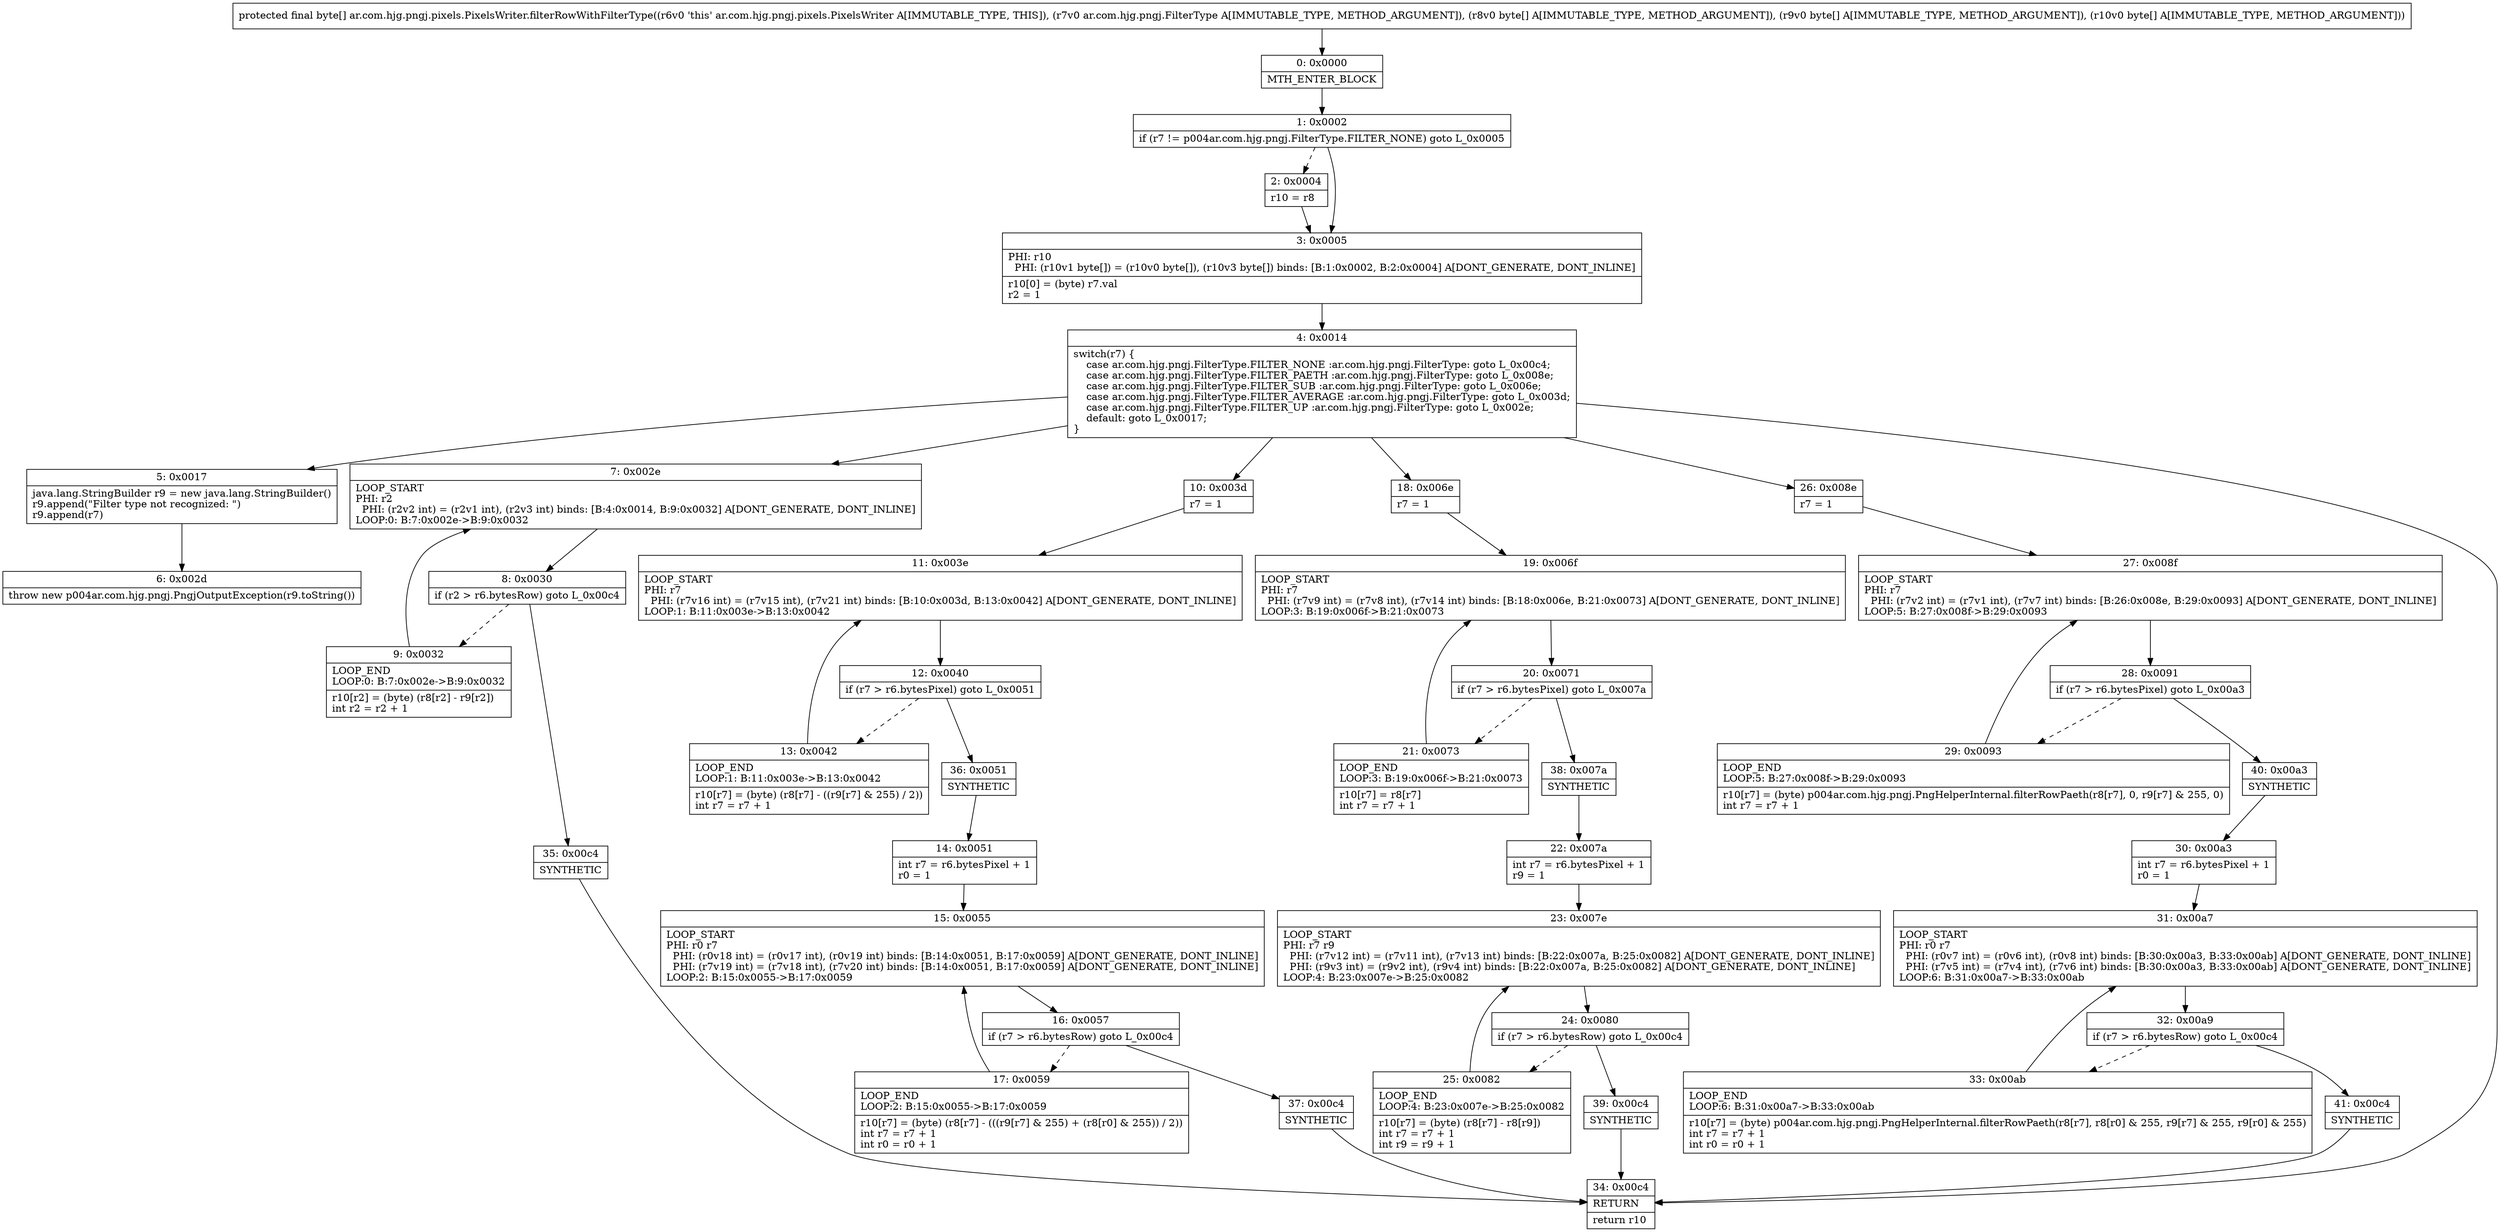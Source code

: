 digraph "CFG forar.com.hjg.pngj.pixels.PixelsWriter.filterRowWithFilterType(Lar\/com\/hjg\/pngj\/FilterType;[B[B[B)[B" {
Node_0 [shape=record,label="{0\:\ 0x0000|MTH_ENTER_BLOCK\l}"];
Node_1 [shape=record,label="{1\:\ 0x0002|if (r7 != p004ar.com.hjg.pngj.FilterType.FILTER_NONE) goto L_0x0005\l}"];
Node_2 [shape=record,label="{2\:\ 0x0004|r10 = r8\l}"];
Node_3 [shape=record,label="{3\:\ 0x0005|PHI: r10 \l  PHI: (r10v1 byte[]) = (r10v0 byte[]), (r10v3 byte[]) binds: [B:1:0x0002, B:2:0x0004] A[DONT_GENERATE, DONT_INLINE]\l|r10[0] = (byte) r7.val\lr2 = 1\l}"];
Node_4 [shape=record,label="{4\:\ 0x0014|switch(r7) \{\l    case ar.com.hjg.pngj.FilterType.FILTER_NONE :ar.com.hjg.pngj.FilterType: goto L_0x00c4;\l    case ar.com.hjg.pngj.FilterType.FILTER_PAETH :ar.com.hjg.pngj.FilterType: goto L_0x008e;\l    case ar.com.hjg.pngj.FilterType.FILTER_SUB :ar.com.hjg.pngj.FilterType: goto L_0x006e;\l    case ar.com.hjg.pngj.FilterType.FILTER_AVERAGE :ar.com.hjg.pngj.FilterType: goto L_0x003d;\l    case ar.com.hjg.pngj.FilterType.FILTER_UP :ar.com.hjg.pngj.FilterType: goto L_0x002e;\l    default: goto L_0x0017;\l\}\l}"];
Node_5 [shape=record,label="{5\:\ 0x0017|java.lang.StringBuilder r9 = new java.lang.StringBuilder()\lr9.append(\"Filter type not recognized: \")\lr9.append(r7)\l}"];
Node_6 [shape=record,label="{6\:\ 0x002d|throw new p004ar.com.hjg.pngj.PngjOutputException(r9.toString())\l}"];
Node_7 [shape=record,label="{7\:\ 0x002e|LOOP_START\lPHI: r2 \l  PHI: (r2v2 int) = (r2v1 int), (r2v3 int) binds: [B:4:0x0014, B:9:0x0032] A[DONT_GENERATE, DONT_INLINE]\lLOOP:0: B:7:0x002e\-\>B:9:0x0032\l}"];
Node_8 [shape=record,label="{8\:\ 0x0030|if (r2 \> r6.bytesRow) goto L_0x00c4\l}"];
Node_9 [shape=record,label="{9\:\ 0x0032|LOOP_END\lLOOP:0: B:7:0x002e\-\>B:9:0x0032\l|r10[r2] = (byte) (r8[r2] \- r9[r2])\lint r2 = r2 + 1\l}"];
Node_10 [shape=record,label="{10\:\ 0x003d|r7 = 1\l}"];
Node_11 [shape=record,label="{11\:\ 0x003e|LOOP_START\lPHI: r7 \l  PHI: (r7v16 int) = (r7v15 int), (r7v21 int) binds: [B:10:0x003d, B:13:0x0042] A[DONT_GENERATE, DONT_INLINE]\lLOOP:1: B:11:0x003e\-\>B:13:0x0042\l}"];
Node_12 [shape=record,label="{12\:\ 0x0040|if (r7 \> r6.bytesPixel) goto L_0x0051\l}"];
Node_13 [shape=record,label="{13\:\ 0x0042|LOOP_END\lLOOP:1: B:11:0x003e\-\>B:13:0x0042\l|r10[r7] = (byte) (r8[r7] \- ((r9[r7] & 255) \/ 2))\lint r7 = r7 + 1\l}"];
Node_14 [shape=record,label="{14\:\ 0x0051|int r7 = r6.bytesPixel + 1\lr0 = 1\l}"];
Node_15 [shape=record,label="{15\:\ 0x0055|LOOP_START\lPHI: r0 r7 \l  PHI: (r0v18 int) = (r0v17 int), (r0v19 int) binds: [B:14:0x0051, B:17:0x0059] A[DONT_GENERATE, DONT_INLINE]\l  PHI: (r7v19 int) = (r7v18 int), (r7v20 int) binds: [B:14:0x0051, B:17:0x0059] A[DONT_GENERATE, DONT_INLINE]\lLOOP:2: B:15:0x0055\-\>B:17:0x0059\l}"];
Node_16 [shape=record,label="{16\:\ 0x0057|if (r7 \> r6.bytesRow) goto L_0x00c4\l}"];
Node_17 [shape=record,label="{17\:\ 0x0059|LOOP_END\lLOOP:2: B:15:0x0055\-\>B:17:0x0059\l|r10[r7] = (byte) (r8[r7] \- (((r9[r7] & 255) + (r8[r0] & 255)) \/ 2))\lint r7 = r7 + 1\lint r0 = r0 + 1\l}"];
Node_18 [shape=record,label="{18\:\ 0x006e|r7 = 1\l}"];
Node_19 [shape=record,label="{19\:\ 0x006f|LOOP_START\lPHI: r7 \l  PHI: (r7v9 int) = (r7v8 int), (r7v14 int) binds: [B:18:0x006e, B:21:0x0073] A[DONT_GENERATE, DONT_INLINE]\lLOOP:3: B:19:0x006f\-\>B:21:0x0073\l}"];
Node_20 [shape=record,label="{20\:\ 0x0071|if (r7 \> r6.bytesPixel) goto L_0x007a\l}"];
Node_21 [shape=record,label="{21\:\ 0x0073|LOOP_END\lLOOP:3: B:19:0x006f\-\>B:21:0x0073\l|r10[r7] = r8[r7]\lint r7 = r7 + 1\l}"];
Node_22 [shape=record,label="{22\:\ 0x007a|int r7 = r6.bytesPixel + 1\lr9 = 1\l}"];
Node_23 [shape=record,label="{23\:\ 0x007e|LOOP_START\lPHI: r7 r9 \l  PHI: (r7v12 int) = (r7v11 int), (r7v13 int) binds: [B:22:0x007a, B:25:0x0082] A[DONT_GENERATE, DONT_INLINE]\l  PHI: (r9v3 int) = (r9v2 int), (r9v4 int) binds: [B:22:0x007a, B:25:0x0082] A[DONT_GENERATE, DONT_INLINE]\lLOOP:4: B:23:0x007e\-\>B:25:0x0082\l}"];
Node_24 [shape=record,label="{24\:\ 0x0080|if (r7 \> r6.bytesRow) goto L_0x00c4\l}"];
Node_25 [shape=record,label="{25\:\ 0x0082|LOOP_END\lLOOP:4: B:23:0x007e\-\>B:25:0x0082\l|r10[r7] = (byte) (r8[r7] \- r8[r9])\lint r7 = r7 + 1\lint r9 = r9 + 1\l}"];
Node_26 [shape=record,label="{26\:\ 0x008e|r7 = 1\l}"];
Node_27 [shape=record,label="{27\:\ 0x008f|LOOP_START\lPHI: r7 \l  PHI: (r7v2 int) = (r7v1 int), (r7v7 int) binds: [B:26:0x008e, B:29:0x0093] A[DONT_GENERATE, DONT_INLINE]\lLOOP:5: B:27:0x008f\-\>B:29:0x0093\l}"];
Node_28 [shape=record,label="{28\:\ 0x0091|if (r7 \> r6.bytesPixel) goto L_0x00a3\l}"];
Node_29 [shape=record,label="{29\:\ 0x0093|LOOP_END\lLOOP:5: B:27:0x008f\-\>B:29:0x0093\l|r10[r7] = (byte) p004ar.com.hjg.pngj.PngHelperInternal.filterRowPaeth(r8[r7], 0, r9[r7] & 255, 0)\lint r7 = r7 + 1\l}"];
Node_30 [shape=record,label="{30\:\ 0x00a3|int r7 = r6.bytesPixel + 1\lr0 = 1\l}"];
Node_31 [shape=record,label="{31\:\ 0x00a7|LOOP_START\lPHI: r0 r7 \l  PHI: (r0v7 int) = (r0v6 int), (r0v8 int) binds: [B:30:0x00a3, B:33:0x00ab] A[DONT_GENERATE, DONT_INLINE]\l  PHI: (r7v5 int) = (r7v4 int), (r7v6 int) binds: [B:30:0x00a3, B:33:0x00ab] A[DONT_GENERATE, DONT_INLINE]\lLOOP:6: B:31:0x00a7\-\>B:33:0x00ab\l}"];
Node_32 [shape=record,label="{32\:\ 0x00a9|if (r7 \> r6.bytesRow) goto L_0x00c4\l}"];
Node_33 [shape=record,label="{33\:\ 0x00ab|LOOP_END\lLOOP:6: B:31:0x00a7\-\>B:33:0x00ab\l|r10[r7] = (byte) p004ar.com.hjg.pngj.PngHelperInternal.filterRowPaeth(r8[r7], r8[r0] & 255, r9[r7] & 255, r9[r0] & 255)\lint r7 = r7 + 1\lint r0 = r0 + 1\l}"];
Node_34 [shape=record,label="{34\:\ 0x00c4|RETURN\l|return r10\l}"];
Node_35 [shape=record,label="{35\:\ 0x00c4|SYNTHETIC\l}"];
Node_36 [shape=record,label="{36\:\ 0x0051|SYNTHETIC\l}"];
Node_37 [shape=record,label="{37\:\ 0x00c4|SYNTHETIC\l}"];
Node_38 [shape=record,label="{38\:\ 0x007a|SYNTHETIC\l}"];
Node_39 [shape=record,label="{39\:\ 0x00c4|SYNTHETIC\l}"];
Node_40 [shape=record,label="{40\:\ 0x00a3|SYNTHETIC\l}"];
Node_41 [shape=record,label="{41\:\ 0x00c4|SYNTHETIC\l}"];
MethodNode[shape=record,label="{protected final byte[] ar.com.hjg.pngj.pixels.PixelsWriter.filterRowWithFilterType((r6v0 'this' ar.com.hjg.pngj.pixels.PixelsWriter A[IMMUTABLE_TYPE, THIS]), (r7v0 ar.com.hjg.pngj.FilterType A[IMMUTABLE_TYPE, METHOD_ARGUMENT]), (r8v0 byte[] A[IMMUTABLE_TYPE, METHOD_ARGUMENT]), (r9v0 byte[] A[IMMUTABLE_TYPE, METHOD_ARGUMENT]), (r10v0 byte[] A[IMMUTABLE_TYPE, METHOD_ARGUMENT])) }"];
MethodNode -> Node_0;
Node_0 -> Node_1;
Node_1 -> Node_2[style=dashed];
Node_1 -> Node_3;
Node_2 -> Node_3;
Node_3 -> Node_4;
Node_4 -> Node_5;
Node_4 -> Node_7;
Node_4 -> Node_10;
Node_4 -> Node_18;
Node_4 -> Node_26;
Node_4 -> Node_34;
Node_5 -> Node_6;
Node_7 -> Node_8;
Node_8 -> Node_9[style=dashed];
Node_8 -> Node_35;
Node_9 -> Node_7;
Node_10 -> Node_11;
Node_11 -> Node_12;
Node_12 -> Node_13[style=dashed];
Node_12 -> Node_36;
Node_13 -> Node_11;
Node_14 -> Node_15;
Node_15 -> Node_16;
Node_16 -> Node_17[style=dashed];
Node_16 -> Node_37;
Node_17 -> Node_15;
Node_18 -> Node_19;
Node_19 -> Node_20;
Node_20 -> Node_21[style=dashed];
Node_20 -> Node_38;
Node_21 -> Node_19;
Node_22 -> Node_23;
Node_23 -> Node_24;
Node_24 -> Node_25[style=dashed];
Node_24 -> Node_39;
Node_25 -> Node_23;
Node_26 -> Node_27;
Node_27 -> Node_28;
Node_28 -> Node_29[style=dashed];
Node_28 -> Node_40;
Node_29 -> Node_27;
Node_30 -> Node_31;
Node_31 -> Node_32;
Node_32 -> Node_33[style=dashed];
Node_32 -> Node_41;
Node_33 -> Node_31;
Node_35 -> Node_34;
Node_36 -> Node_14;
Node_37 -> Node_34;
Node_38 -> Node_22;
Node_39 -> Node_34;
Node_40 -> Node_30;
Node_41 -> Node_34;
}

